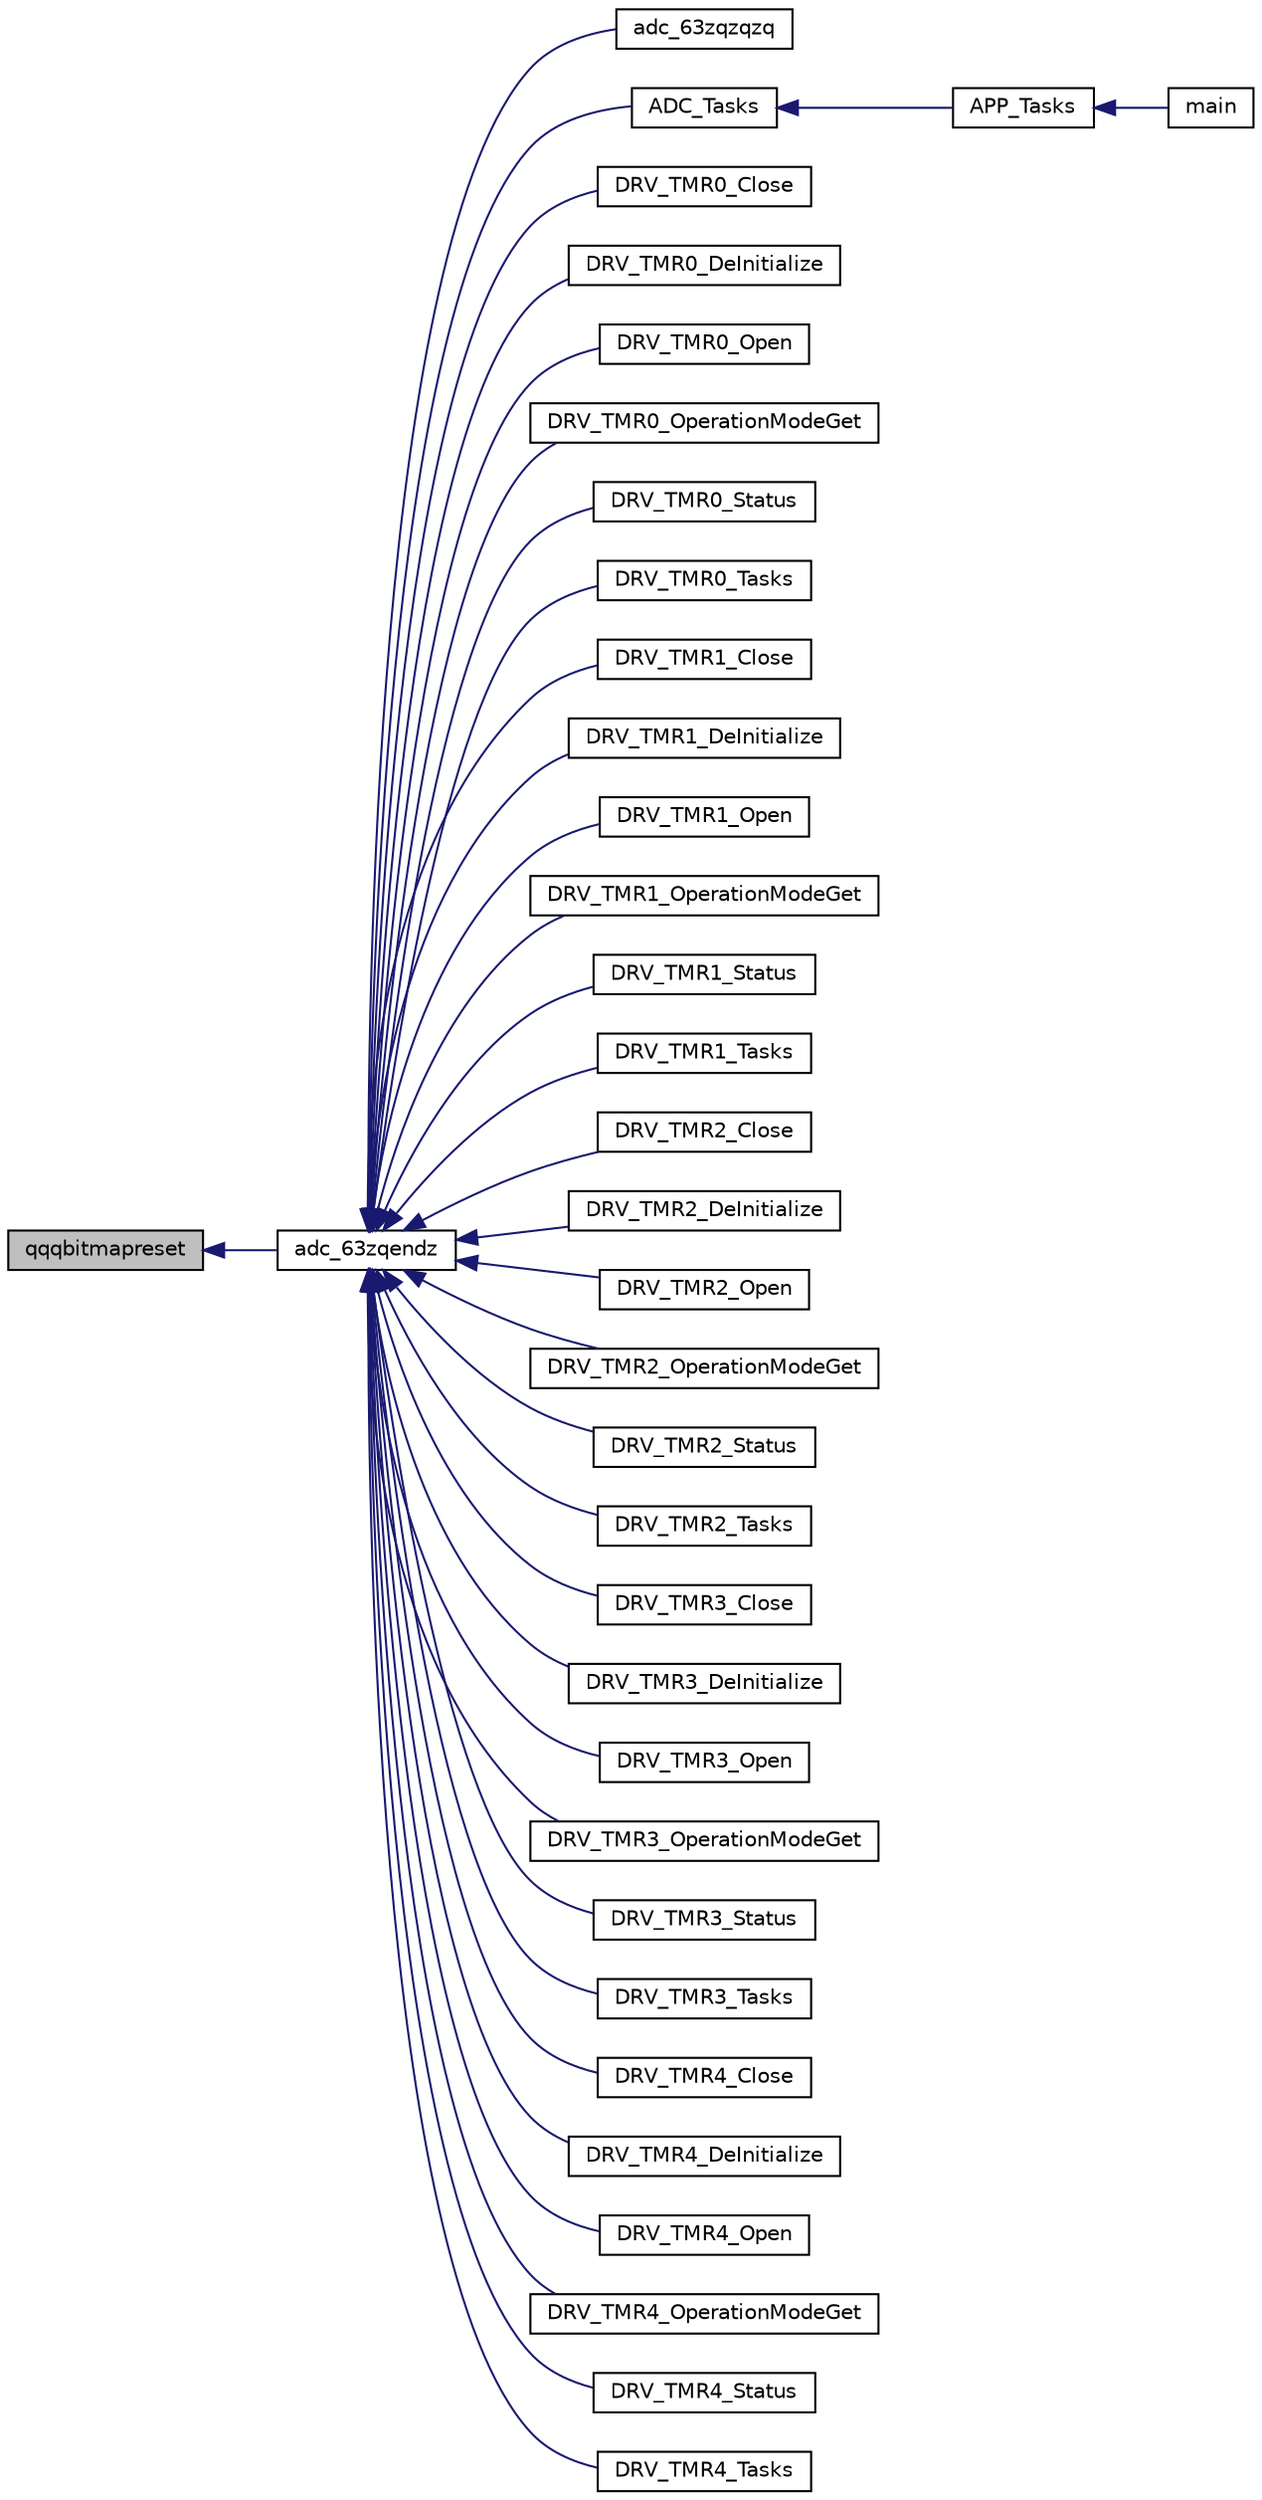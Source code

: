 digraph "qqqbitmapreset"
{
  edge [fontname="Helvetica",fontsize="10",labelfontname="Helvetica",labelfontsize="10"];
  node [fontname="Helvetica",fontsize="10",shape=record];
  rankdir="LR";
  Node1699 [label="qqqbitmapreset",height=0.2,width=0.4,color="black", fillcolor="grey75", style="filled", fontcolor="black"];
  Node1699 -> Node1700 [dir="back",color="midnightblue",fontsize="10",style="solid",fontname="Helvetica"];
  Node1700 [label="adc_63zqendz",height=0.2,width=0.4,color="black", fillcolor="white", style="filled",URL="$inszt__adc_8c.html#a4b80fddad942e9b3aedef274004067ae"];
  Node1700 -> Node1701 [dir="back",color="midnightblue",fontsize="10",style="solid",fontname="Helvetica"];
  Node1701 [label="adc_63zqzqzq",height=0.2,width=0.4,color="black", fillcolor="white", style="filled",URL="$inszt__adc_8c.html#a444d9f40192121e0e813e258f0745a77"];
  Node1700 -> Node1702 [dir="back",color="midnightblue",fontsize="10",style="solid",fontname="Helvetica"];
  Node1702 [label="ADC_Tasks",height=0.2,width=0.4,color="black", fillcolor="white", style="filled",URL="$inszt__adc_8c.html#a605fe6092855d752d3337cd8a7929d18"];
  Node1702 -> Node1703 [dir="back",color="midnightblue",fontsize="10",style="solid",fontname="Helvetica"];
  Node1703 [label="APP_Tasks",height=0.2,width=0.4,color="black", fillcolor="white", style="filled",URL="$inszt__app_8c.html#a859aee46b660cfee47cfd45ce08f6862"];
  Node1703 -> Node1704 [dir="back",color="midnightblue",fontsize="10",style="solid",fontname="Helvetica"];
  Node1704 [label="main",height=0.2,width=0.4,color="black", fillcolor="white", style="filled",URL="$inszt__main_8c.html#a840291bc02cba5474a4cb46a9b9566fe"];
  Node1700 -> Node1705 [dir="back",color="midnightblue",fontsize="10",style="solid",fontname="Helvetica"];
  Node1705 [label="DRV_TMR0_Close",height=0.2,width=0.4,color="black", fillcolor="white", style="filled",URL="$inszt__adc_8c.html#a32eae35a1e64a44969e70c746ec9cdc2"];
  Node1700 -> Node1706 [dir="back",color="midnightblue",fontsize="10",style="solid",fontname="Helvetica"];
  Node1706 [label="DRV_TMR0_DeInitialize",height=0.2,width=0.4,color="black", fillcolor="white", style="filled",URL="$inszt__adc_8c.html#ac35e22ce2277246569aa15a0142f42de"];
  Node1700 -> Node1707 [dir="back",color="midnightblue",fontsize="10",style="solid",fontname="Helvetica"];
  Node1707 [label="DRV_TMR0_Open",height=0.2,width=0.4,color="black", fillcolor="white", style="filled",URL="$inszt__adc_8c.html#a6185be0b1acc5308100e9c168c6d9882"];
  Node1700 -> Node1708 [dir="back",color="midnightblue",fontsize="10",style="solid",fontname="Helvetica"];
  Node1708 [label="DRV_TMR0_OperationModeGet",height=0.2,width=0.4,color="black", fillcolor="white", style="filled",URL="$inszt__adc_8c.html#a75154e72363837310412c5f0f77ca99b"];
  Node1700 -> Node1709 [dir="back",color="midnightblue",fontsize="10",style="solid",fontname="Helvetica"];
  Node1709 [label="DRV_TMR0_Status",height=0.2,width=0.4,color="black", fillcolor="white", style="filled",URL="$inszt__adc_8c.html#aa0b45abb3787c0b80fba63077983fda6"];
  Node1700 -> Node1710 [dir="back",color="midnightblue",fontsize="10",style="solid",fontname="Helvetica"];
  Node1710 [label="DRV_TMR0_Tasks",height=0.2,width=0.4,color="black", fillcolor="white", style="filled",URL="$inszt__adc_8c.html#a074ed24077060483c762988f726d23e9"];
  Node1700 -> Node1711 [dir="back",color="midnightblue",fontsize="10",style="solid",fontname="Helvetica"];
  Node1711 [label="DRV_TMR1_Close",height=0.2,width=0.4,color="black", fillcolor="white", style="filled",URL="$inszt__adc_8c.html#a6a5cde4bb2a1f040394eff6085aa1d59"];
  Node1700 -> Node1712 [dir="back",color="midnightblue",fontsize="10",style="solid",fontname="Helvetica"];
  Node1712 [label="DRV_TMR1_DeInitialize",height=0.2,width=0.4,color="black", fillcolor="white", style="filled",URL="$inszt__adc_8c.html#abf7739f5097a1ceff5268ea070a35c9e"];
  Node1700 -> Node1713 [dir="back",color="midnightblue",fontsize="10",style="solid",fontname="Helvetica"];
  Node1713 [label="DRV_TMR1_Open",height=0.2,width=0.4,color="black", fillcolor="white", style="filled",URL="$inszt__adc_8c.html#ac23662f1a2e62aff3d8576b4fb403b5e"];
  Node1700 -> Node1714 [dir="back",color="midnightblue",fontsize="10",style="solid",fontname="Helvetica"];
  Node1714 [label="DRV_TMR1_OperationModeGet",height=0.2,width=0.4,color="black", fillcolor="white", style="filled",URL="$inszt__adc_8c.html#a2ddcb52c248a14db2f5d3cc2b8396b4d"];
  Node1700 -> Node1715 [dir="back",color="midnightblue",fontsize="10",style="solid",fontname="Helvetica"];
  Node1715 [label="DRV_TMR1_Status",height=0.2,width=0.4,color="black", fillcolor="white", style="filled",URL="$inszt__adc_8c.html#af0b509a65d0cc40830845f905e72f383"];
  Node1700 -> Node1716 [dir="back",color="midnightblue",fontsize="10",style="solid",fontname="Helvetica"];
  Node1716 [label="DRV_TMR1_Tasks",height=0.2,width=0.4,color="black", fillcolor="white", style="filled",URL="$inszt__adc_8c.html#a0c01e1083b80ad88b2bc0fae758b1f0e"];
  Node1700 -> Node1717 [dir="back",color="midnightblue",fontsize="10",style="solid",fontname="Helvetica"];
  Node1717 [label="DRV_TMR2_Close",height=0.2,width=0.4,color="black", fillcolor="white", style="filled",URL="$inszt__adc_8c.html#a5ad44e5f36f8a566c396331e7c08c15d"];
  Node1700 -> Node1718 [dir="back",color="midnightblue",fontsize="10",style="solid",fontname="Helvetica"];
  Node1718 [label="DRV_TMR2_DeInitialize",height=0.2,width=0.4,color="black", fillcolor="white", style="filled",URL="$inszt__adc_8c.html#a0aa800750e31f5d3aea0afcd7faa41fe"];
  Node1700 -> Node1719 [dir="back",color="midnightblue",fontsize="10",style="solid",fontname="Helvetica"];
  Node1719 [label="DRV_TMR2_Open",height=0.2,width=0.4,color="black", fillcolor="white", style="filled",URL="$inszt__adc_8c.html#ae3ec2e7d926f1dfcf4d5b4ec3f4452b1"];
  Node1700 -> Node1720 [dir="back",color="midnightblue",fontsize="10",style="solid",fontname="Helvetica"];
  Node1720 [label="DRV_TMR2_OperationModeGet",height=0.2,width=0.4,color="black", fillcolor="white", style="filled",URL="$inszt__adc_8c.html#aaec612bc5ca6823e226aa9e168f0f7e4"];
  Node1700 -> Node1721 [dir="back",color="midnightblue",fontsize="10",style="solid",fontname="Helvetica"];
  Node1721 [label="DRV_TMR2_Status",height=0.2,width=0.4,color="black", fillcolor="white", style="filled",URL="$inszt__adc_8c.html#ab66021f387d5cbb3e7ab20b7718aa773"];
  Node1700 -> Node1722 [dir="back",color="midnightblue",fontsize="10",style="solid",fontname="Helvetica"];
  Node1722 [label="DRV_TMR2_Tasks",height=0.2,width=0.4,color="black", fillcolor="white", style="filled",URL="$inszt__adc_8c.html#a4cae103296c260a0cacd0bfbb02abec6"];
  Node1700 -> Node1723 [dir="back",color="midnightblue",fontsize="10",style="solid",fontname="Helvetica"];
  Node1723 [label="DRV_TMR3_Close",height=0.2,width=0.4,color="black", fillcolor="white", style="filled",URL="$inszt__adc_8c.html#a5dd9fa4b5c96ae83f17ed22952b3526b"];
  Node1700 -> Node1724 [dir="back",color="midnightblue",fontsize="10",style="solid",fontname="Helvetica"];
  Node1724 [label="DRV_TMR3_DeInitialize",height=0.2,width=0.4,color="black", fillcolor="white", style="filled",URL="$inszt__adc_8c.html#a51119949a1b0dc2ade9d15cd3eef3cf9"];
  Node1700 -> Node1725 [dir="back",color="midnightblue",fontsize="10",style="solid",fontname="Helvetica"];
  Node1725 [label="DRV_TMR3_Open",height=0.2,width=0.4,color="black", fillcolor="white", style="filled",URL="$inszt__adc_8c.html#a14def85d2721c6fe7a0f52e5da985745"];
  Node1700 -> Node1726 [dir="back",color="midnightblue",fontsize="10",style="solid",fontname="Helvetica"];
  Node1726 [label="DRV_TMR3_OperationModeGet",height=0.2,width=0.4,color="black", fillcolor="white", style="filled",URL="$inszt__adc_8c.html#aba3d374b5742c8fed77fb9c5125906e8"];
  Node1700 -> Node1727 [dir="back",color="midnightblue",fontsize="10",style="solid",fontname="Helvetica"];
  Node1727 [label="DRV_TMR3_Status",height=0.2,width=0.4,color="black", fillcolor="white", style="filled",URL="$inszt__adc_8c.html#ab337820f2261ee63bfbdbe91f999de92"];
  Node1700 -> Node1728 [dir="back",color="midnightblue",fontsize="10",style="solid",fontname="Helvetica"];
  Node1728 [label="DRV_TMR3_Tasks",height=0.2,width=0.4,color="black", fillcolor="white", style="filled",URL="$inszt__adc_8c.html#ac4622292b2dab66f9b5ae9778db08478"];
  Node1700 -> Node1729 [dir="back",color="midnightblue",fontsize="10",style="solid",fontname="Helvetica"];
  Node1729 [label="DRV_TMR4_Close",height=0.2,width=0.4,color="black", fillcolor="white", style="filled",URL="$inszt__adc_8c.html#abca98245dd4f6348cc96c19911fa2f7f"];
  Node1700 -> Node1730 [dir="back",color="midnightblue",fontsize="10",style="solid",fontname="Helvetica"];
  Node1730 [label="DRV_TMR4_DeInitialize",height=0.2,width=0.4,color="black", fillcolor="white", style="filled",URL="$inszt__adc_8c.html#a24315793d9553d184024aea496534bc5"];
  Node1700 -> Node1731 [dir="back",color="midnightblue",fontsize="10",style="solid",fontname="Helvetica"];
  Node1731 [label="DRV_TMR4_Open",height=0.2,width=0.4,color="black", fillcolor="white", style="filled",URL="$inszt__adc_8c.html#a6e2c39c5a9d8b23859be0e673b43b1b9"];
  Node1700 -> Node1732 [dir="back",color="midnightblue",fontsize="10",style="solid",fontname="Helvetica"];
  Node1732 [label="DRV_TMR4_OperationModeGet",height=0.2,width=0.4,color="black", fillcolor="white", style="filled",URL="$inszt__adc_8c.html#ad47780c4b3a36ef4f64841b0106a751d"];
  Node1700 -> Node1733 [dir="back",color="midnightblue",fontsize="10",style="solid",fontname="Helvetica"];
  Node1733 [label="DRV_TMR4_Status",height=0.2,width=0.4,color="black", fillcolor="white", style="filled",URL="$inszt__adc_8c.html#aeb55a9257642cf221bcb641b25033668"];
  Node1700 -> Node1734 [dir="back",color="midnightblue",fontsize="10",style="solid",fontname="Helvetica"];
  Node1734 [label="DRV_TMR4_Tasks",height=0.2,width=0.4,color="black", fillcolor="white", style="filled",URL="$inszt__adc_8c.html#a97a4bb302673812056f8ad54ea70b59e"];
}
